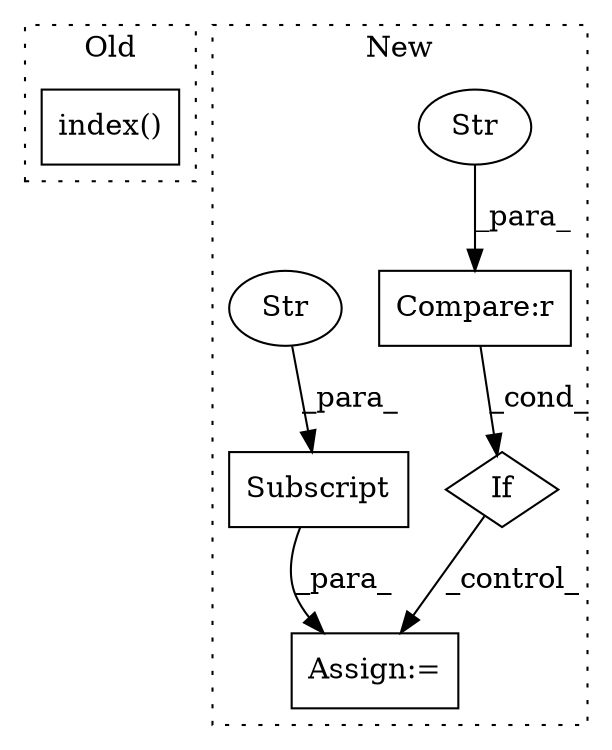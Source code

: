 digraph G {
subgraph cluster0 {
1 [label="index()" a="75" s="9772,9803" l="27,1" shape="box"];
label = "Old";
style="dotted";
}
subgraph cluster1 {
2 [label="If" a="96" s="10437" l="3" shape="diamond"];
3 [label="Compare:r" a="40" s="10440" l="24" shape="box"];
4 [label="Str" a="66" s="10448" l="16" shape="ellipse"];
5 [label="Assign:=" a="68" s="10494" l="3" shape="box"];
6 [label="Subscript" a="63" s="10497,0" l="39,0" shape="box"];
7 [label="Str" a="66" s="10519" l="16" shape="ellipse"];
label = "New";
style="dotted";
}
2 -> 5 [label="_control_"];
3 -> 2 [label="_cond_"];
4 -> 3 [label="_para_"];
6 -> 5 [label="_para_"];
7 -> 6 [label="_para_"];
}